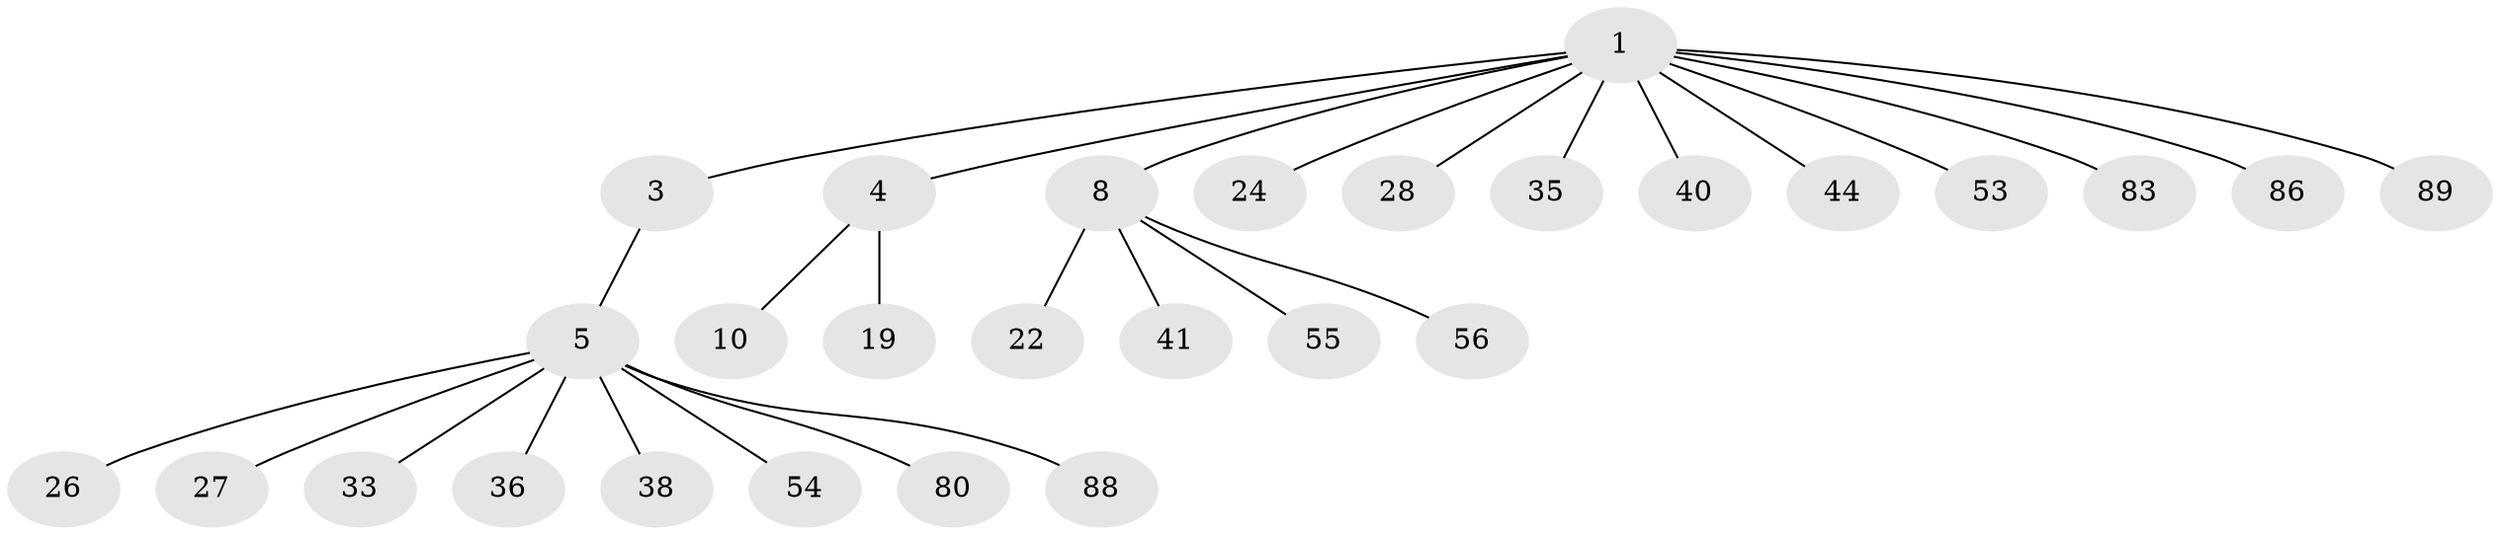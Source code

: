 // original degree distribution, {5: 0.041666666666666664, 7: 0.020833333333333332, 4: 0.03125, 3: 0.20833333333333334, 6: 0.010416666666666666, 2: 0.125, 1: 0.5625}
// Generated by graph-tools (version 1.1) at 2025/19/03/04/25 18:19:16]
// undirected, 28 vertices, 27 edges
graph export_dot {
graph [start="1"]
  node [color=gray90,style=filled];
  1 [super="+2+95+48+14+11"];
  3 [super="+62+13"];
  4 [super="+15"];
  5 [super="+49+81+82+93+7+6"];
  8 [super="+9"];
  10;
  19;
  22 [super="+78"];
  24;
  26;
  27;
  28 [super="+42+43"];
  33;
  35 [super="+63"];
  36 [super="+69+51"];
  38 [super="+68+71+45"];
  40 [super="+64+46"];
  41;
  44 [super="+61"];
  53;
  54;
  55;
  56 [super="+84+87"];
  80;
  83;
  86;
  88;
  89;
  1 -- 89;
  1 -- 3;
  1 -- 4;
  1 -- 8;
  1 -- 24;
  1 -- 40;
  1 -- 35;
  1 -- 83;
  1 -- 53;
  1 -- 86;
  1 -- 28;
  1 -- 44;
  3 -- 5;
  4 -- 10;
  4 -- 19;
  5 -- 80;
  5 -- 33;
  5 -- 36;
  5 -- 38;
  5 -- 88;
  5 -- 26;
  5 -- 27;
  5 -- 54;
  8 -- 22;
  8 -- 55;
  8 -- 41;
  8 -- 56;
}
